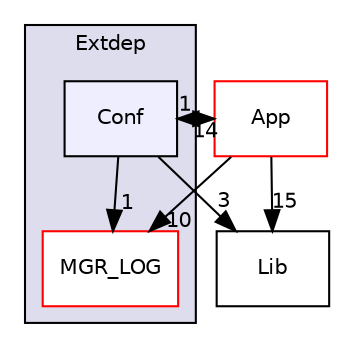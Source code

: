 digraph "Kineis/Extdep/Conf" {
  compound=true
  node [ fontsize="10", fontname="Helvetica"];
  edge [ labelfontsize="10", labelfontname="Helvetica"];
  subgraph clusterdir_e4bcde167f88f305238965282a0ab06e {
    graph [ bgcolor="#ddddee", pencolor="black", label="Extdep" fontname="Helvetica", fontsize="10", URL="dir_e4bcde167f88f305238965282a0ab06e.html"]
  dir_603c3abc85dcd5ce81fff229f71c4fb7 [shape=box label="MGR_LOG" fillcolor="white" style="filled" color="red" URL="dir_603c3abc85dcd5ce81fff229f71c4fb7.html"];
  dir_b8b18822a774fad16818b672d6e0daf5 [shape=box, label="Conf", style="filled", fillcolor="#eeeeff", pencolor="black", URL="dir_b8b18822a774fad16818b672d6e0daf5.html"];
  }
  dir_283ee20ab5eb9693b75f98890f2aae44 [shape=box label="App" fillcolor="white" style="filled" color="red" URL="dir_283ee20ab5eb9693b75f98890f2aae44.html"];
  dir_8bac7462668d86a984d2ee5977e3cf6a [shape=box label="Lib" URL="dir_8bac7462668d86a984d2ee5977e3cf6a.html"];
  dir_283ee20ab5eb9693b75f98890f2aae44->dir_603c3abc85dcd5ce81fff229f71c4fb7 [headlabel="10", labeldistance=1.5 headhref="dir_000004_000032.html"];
  dir_283ee20ab5eb9693b75f98890f2aae44->dir_8bac7462668d86a984d2ee5977e3cf6a [headlabel="15", labeldistance=1.5 headhref="dir_000004_000035.html"];
  dir_283ee20ab5eb9693b75f98890f2aae44->dir_b8b18822a774fad16818b672d6e0daf5 [headlabel="14", labeldistance=1.5 headhref="dir_000004_000028.html"];
  dir_b8b18822a774fad16818b672d6e0daf5->dir_283ee20ab5eb9693b75f98890f2aae44 [headlabel="1", labeldistance=1.5 headhref="dir_000028_000004.html"];
  dir_b8b18822a774fad16818b672d6e0daf5->dir_603c3abc85dcd5ce81fff229f71c4fb7 [headlabel="1", labeldistance=1.5 headhref="dir_000028_000032.html"];
  dir_b8b18822a774fad16818b672d6e0daf5->dir_8bac7462668d86a984d2ee5977e3cf6a [headlabel="3", labeldistance=1.5 headhref="dir_000028_000035.html"];
}
